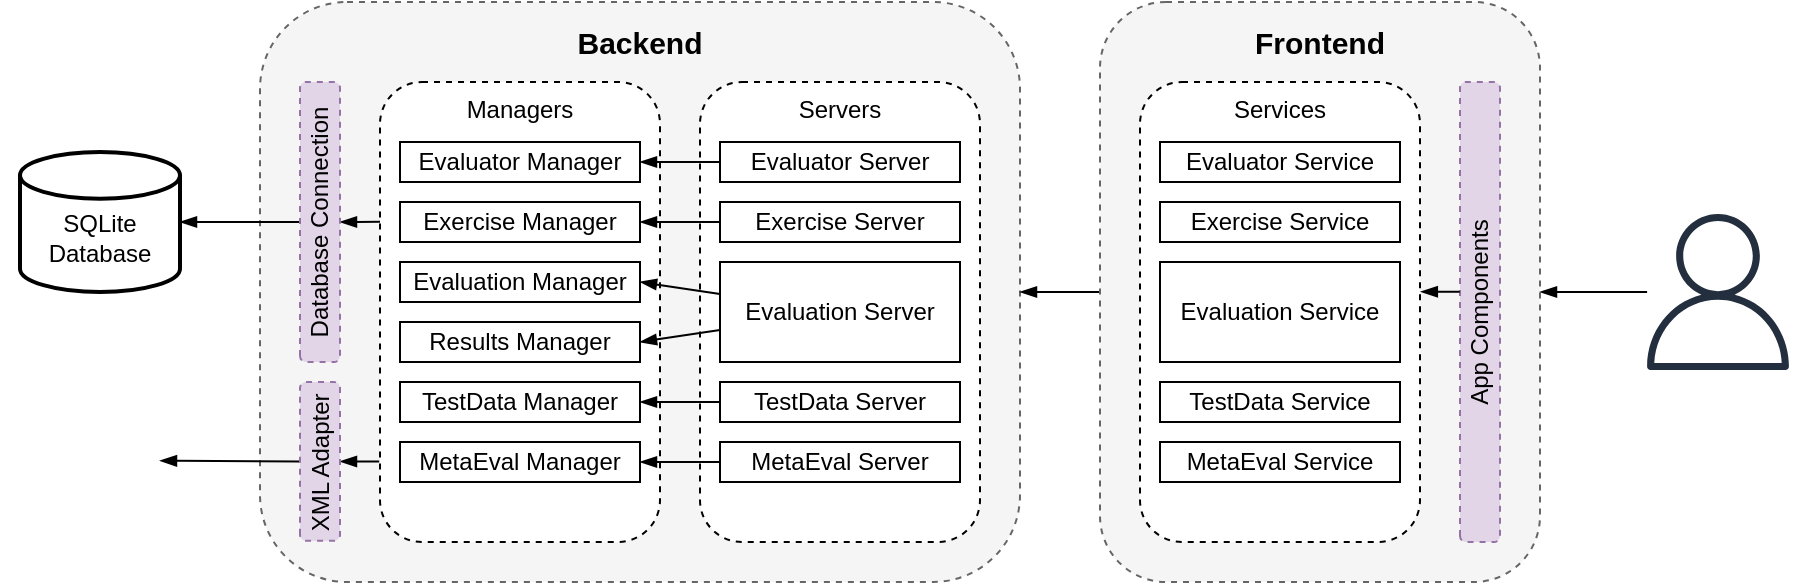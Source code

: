 <mxfile version="14.2.9" type="device"><diagram id="2ES7zAg1y_T-nNykU2OU" name="Page-1"><mxGraphModel dx="1422" dy="745" grid="1" gridSize="10" guides="1" tooltips="1" connect="1" arrows="1" fold="1" page="1" pageScale="1" pageWidth="827" pageHeight="1169" math="0" shadow="0"><root><mxCell id="0"/><mxCell id="1" parent="0"/><mxCell id="Q_NZ2KVqDB0atLy-b-G0-33" value="" style="rounded=1;whiteSpace=wrap;html=1;fillColor=#f5f5f5;strokeColor=#666666;fontColor=#333333;dashed=1;" parent="1" vertex="1"><mxGeometry x="160" y="140" width="380" height="290" as="geometry"/></mxCell><mxCell id="Q_NZ2KVqDB0atLy-b-G0-5" value="SQLite&lt;br&gt;Database" style="strokeWidth=2;html=1;shape=mxgraph.flowchart.database;whiteSpace=wrap;verticalAlign=middle;spacingTop=15;" parent="1" vertex="1"><mxGeometry x="40" y="215" width="80" height="70" as="geometry"/></mxCell><mxCell id="Q_NZ2KVqDB0atLy-b-G0-36" style="rounded=0;orthogonalLoop=1;jettySize=auto;html=1;exitX=0.5;exitY=0;exitDx=0;exitDy=0;entryX=1;entryY=0.5;entryDx=0;entryDy=0;entryPerimeter=0;endArrow=blockThin;endFill=1;" parent="1" source="Q_NZ2KVqDB0atLy-b-G0-7" target="Q_NZ2KVqDB0atLy-b-G0-5" edge="1"><mxGeometry relative="1" as="geometry"/></mxCell><mxCell id="Q_NZ2KVqDB0atLy-b-G0-43" style="edgeStyle=none;rounded=0;orthogonalLoop=1;jettySize=auto;html=1;entryX=0.5;entryY=1;entryDx=0;entryDy=0;endArrow=blockThin;endFill=1;exitX=0.003;exitY=0.304;exitDx=0;exitDy=0;exitPerimeter=0;" parent="1" source="Q_NZ2KVqDB0atLy-b-G0-9" target="Q_NZ2KVqDB0atLy-b-G0-7" edge="1"><mxGeometry relative="1" as="geometry"><mxPoint x="218" y="250" as="sourcePoint"/></mxGeometry></mxCell><mxCell id="Q_NZ2KVqDB0atLy-b-G0-7" value="Database Connection" style="rounded=1;whiteSpace=wrap;html=1;rotation=-90;dashed=1;perimeterSpacing=0;fillColor=#e1d5e7;strokeColor=#9673a6;" parent="1" vertex="1"><mxGeometry x="120" y="240" width="140" height="20" as="geometry"/></mxCell><mxCell id="Q_NZ2KVqDB0atLy-b-G0-9" value="Managers" style="rounded=1;whiteSpace=wrap;html=1;dashed=1;verticalAlign=top;" parent="1" vertex="1"><mxGeometry x="220" y="180" width="140" height="230" as="geometry"/></mxCell><mxCell id="Q_NZ2KVqDB0atLy-b-G0-10" value="Evaluator Manager" style="rounded=0;whiteSpace=wrap;html=1;" parent="1" vertex="1"><mxGeometry x="230" y="210" width="120" height="20" as="geometry"/></mxCell><mxCell id="Q_NZ2KVqDB0atLy-b-G0-11" value="Exercise Manager" style="rounded=0;whiteSpace=wrap;html=1;" parent="1" vertex="1"><mxGeometry x="230" y="240" width="120" height="20" as="geometry"/></mxCell><mxCell id="Q_NZ2KVqDB0atLy-b-G0-12" value="Evaluation Manager" style="rounded=0;whiteSpace=wrap;html=1;" parent="1" vertex="1"><mxGeometry x="230" y="270" width="120" height="20" as="geometry"/></mxCell><mxCell id="Q_NZ2KVqDB0atLy-b-G0-13" value="Results Manager" style="rounded=0;whiteSpace=wrap;html=1;" parent="1" vertex="1"><mxGeometry x="230" y="300" width="120" height="20" as="geometry"/></mxCell><mxCell id="Q_NZ2KVqDB0atLy-b-G0-14" value="TestData Manager" style="rounded=0;whiteSpace=wrap;html=1;" parent="1" vertex="1"><mxGeometry x="230" y="330" width="120" height="20" as="geometry"/></mxCell><mxCell id="Q_NZ2KVqDB0atLy-b-G0-15" value="MetaEval Manager" style="rounded=0;whiteSpace=wrap;html=1;" parent="1" vertex="1"><mxGeometry x="230" y="360" width="120" height="20" as="geometry"/></mxCell><mxCell id="Q_NZ2KVqDB0atLy-b-G0-16" value="Servers" style="rounded=1;whiteSpace=wrap;html=1;dashed=1;verticalAlign=top;" parent="1" vertex="1"><mxGeometry x="380" y="180" width="140" height="230" as="geometry"/></mxCell><mxCell id="Q_NZ2KVqDB0atLy-b-G0-50" style="edgeStyle=none;rounded=0;orthogonalLoop=1;jettySize=auto;html=1;entryX=1;entryY=0.5;entryDx=0;entryDy=0;endArrow=blockThin;endFill=1;" parent="1" source="Q_NZ2KVqDB0atLy-b-G0-17" target="Q_NZ2KVqDB0atLy-b-G0-10" edge="1"><mxGeometry relative="1" as="geometry"/></mxCell><mxCell id="Q_NZ2KVqDB0atLy-b-G0-17" value="Evaluator Server" style="rounded=0;whiteSpace=wrap;html=1;" parent="1" vertex="1"><mxGeometry x="390" y="210" width="120" height="20" as="geometry"/></mxCell><mxCell id="Q_NZ2KVqDB0atLy-b-G0-49" style="edgeStyle=none;rounded=0;orthogonalLoop=1;jettySize=auto;html=1;entryX=1;entryY=0.5;entryDx=0;entryDy=0;endArrow=blockThin;endFill=1;" parent="1" source="Q_NZ2KVqDB0atLy-b-G0-18" target="Q_NZ2KVqDB0atLy-b-G0-11" edge="1"><mxGeometry relative="1" as="geometry"/></mxCell><mxCell id="Q_NZ2KVqDB0atLy-b-G0-18" value="Exercise Server" style="rounded=0;whiteSpace=wrap;html=1;" parent="1" vertex="1"><mxGeometry x="390" y="240" width="120" height="20" as="geometry"/></mxCell><mxCell id="Q_NZ2KVqDB0atLy-b-G0-47" style="edgeStyle=none;rounded=0;orthogonalLoop=1;jettySize=auto;html=1;entryX=1;entryY=0.5;entryDx=0;entryDy=0;endArrow=blockThin;endFill=1;" parent="1" source="Q_NZ2KVqDB0atLy-b-G0-19" target="Q_NZ2KVqDB0atLy-b-G0-12" edge="1"><mxGeometry relative="1" as="geometry"/></mxCell><mxCell id="Q_NZ2KVqDB0atLy-b-G0-48" style="edgeStyle=none;rounded=0;orthogonalLoop=1;jettySize=auto;html=1;entryX=1;entryY=0.5;entryDx=0;entryDy=0;endArrow=blockThin;endFill=1;" parent="1" source="Q_NZ2KVqDB0atLy-b-G0-19" target="Q_NZ2KVqDB0atLy-b-G0-13" edge="1"><mxGeometry relative="1" as="geometry"/></mxCell><mxCell id="Q_NZ2KVqDB0atLy-b-G0-19" value="Evaluation Server" style="rounded=0;whiteSpace=wrap;html=1;" parent="1" vertex="1"><mxGeometry x="390" y="270" width="120" height="50" as="geometry"/></mxCell><mxCell id="Q_NZ2KVqDB0atLy-b-G0-51" style="edgeStyle=none;rounded=0;orthogonalLoop=1;jettySize=auto;html=1;entryX=1;entryY=0.5;entryDx=0;entryDy=0;endArrow=blockThin;endFill=1;" parent="1" source="Q_NZ2KVqDB0atLy-b-G0-20" target="Q_NZ2KVqDB0atLy-b-G0-14" edge="1"><mxGeometry relative="1" as="geometry"/></mxCell><mxCell id="Q_NZ2KVqDB0atLy-b-G0-20" value="TestData Server" style="rounded=0;whiteSpace=wrap;html=1;" parent="1" vertex="1"><mxGeometry x="390" y="330" width="120" height="20" as="geometry"/></mxCell><mxCell id="Q_NZ2KVqDB0atLy-b-G0-52" style="edgeStyle=none;rounded=0;orthogonalLoop=1;jettySize=auto;html=1;entryX=1;entryY=0.5;entryDx=0;entryDy=0;endArrow=blockThin;endFill=1;" parent="1" source="Q_NZ2KVqDB0atLy-b-G0-21" target="Q_NZ2KVqDB0atLy-b-G0-15" edge="1"><mxGeometry relative="1" as="geometry"/></mxCell><mxCell id="Q_NZ2KVqDB0atLy-b-G0-21" value="MetaEval Server" style="rounded=0;whiteSpace=wrap;html=1;" parent="1" vertex="1"><mxGeometry x="390" y="360" width="120" height="20" as="geometry"/></mxCell><mxCell id="Q_NZ2KVqDB0atLy-b-G0-53" style="edgeStyle=none;rounded=0;orthogonalLoop=1;jettySize=auto;html=1;exitX=0;exitY=0.5;exitDx=0;exitDy=0;entryX=1;entryY=0.5;entryDx=0;entryDy=0;endArrow=blockThin;endFill=1;" parent="1" source="Q_NZ2KVqDB0atLy-b-G0-22" target="Q_NZ2KVqDB0atLy-b-G0-33" edge="1"><mxGeometry relative="1" as="geometry"/></mxCell><mxCell id="Q_NZ2KVqDB0atLy-b-G0-22" value="" style="rounded=1;whiteSpace=wrap;html=1;fillColor=#f5f5f5;strokeColor=#666666;fontColor=#333333;dashed=1;" parent="1" vertex="1"><mxGeometry x="580" y="140" width="220" height="290" as="geometry"/></mxCell><mxCell id="Q_NZ2KVqDB0atLy-b-G0-23" value="Services" style="rounded=1;whiteSpace=wrap;html=1;dashed=1;verticalAlign=top;" parent="1" vertex="1"><mxGeometry x="600" y="180" width="140" height="230" as="geometry"/></mxCell><mxCell id="Q_NZ2KVqDB0atLy-b-G0-24" value="App Components" style="rounded=1;whiteSpace=wrap;html=1;rotation=-90;dashed=1;perimeterSpacing=0;fillColor=#e1d5e7;strokeColor=#9673a6;" parent="1" vertex="1"><mxGeometry x="655" y="285" width="230" height="20" as="geometry"/></mxCell><mxCell id="Q_NZ2KVqDB0atLy-b-G0-25" value="Evaluator Service" style="rounded=0;whiteSpace=wrap;html=1;" parent="1" vertex="1"><mxGeometry x="610" y="210" width="120" height="20" as="geometry"/></mxCell><mxCell id="Q_NZ2KVqDB0atLy-b-G0-26" value="Exercise Service" style="rounded=0;whiteSpace=wrap;html=1;" parent="1" vertex="1"><mxGeometry x="610" y="240" width="120" height="20" as="geometry"/></mxCell><mxCell id="Q_NZ2KVqDB0atLy-b-G0-27" value="Evaluation Service" style="rounded=0;whiteSpace=wrap;html=1;" parent="1" vertex="1"><mxGeometry x="610" y="270" width="120" height="50" as="geometry"/></mxCell><mxCell id="Q_NZ2KVqDB0atLy-b-G0-28" value="TestData Service" style="rounded=0;whiteSpace=wrap;html=1;" parent="1" vertex="1"><mxGeometry x="610" y="330" width="120" height="20" as="geometry"/></mxCell><mxCell id="Q_NZ2KVqDB0atLy-b-G0-29" value="MetaEval Service" style="rounded=0;whiteSpace=wrap;html=1;" parent="1" vertex="1"><mxGeometry x="610" y="360" width="120" height="20" as="geometry"/></mxCell><mxCell id="Q_NZ2KVqDB0atLy-b-G0-31" value="" style="shape=image;html=1;verticalAlign=top;verticalLabelPosition=bottom;labelBackgroundColor=#ffffff;imageAspect=0;aspect=fixed;image=https://cdn3.iconfinder.com/data/icons/lexter-flat-colorfull-file-formats/56/xml-128.png;rounded=1;" parent="1" vertex="1"><mxGeometry x="30" y="310" width="100" height="100" as="geometry"/></mxCell><mxCell id="Q_NZ2KVqDB0atLy-b-G0-37" style="edgeStyle=none;rounded=0;orthogonalLoop=1;jettySize=auto;html=1;exitX=0.5;exitY=0;exitDx=0;exitDy=0;entryX=0.8;entryY=0.594;entryDx=0;entryDy=0;entryPerimeter=0;endArrow=blockThin;endFill=1;" parent="1" source="Q_NZ2KVqDB0atLy-b-G0-32" target="Q_NZ2KVqDB0atLy-b-G0-31" edge="1"><mxGeometry relative="1" as="geometry"/></mxCell><mxCell id="Q_NZ2KVqDB0atLy-b-G0-44" style="edgeStyle=none;rounded=0;orthogonalLoop=1;jettySize=auto;html=1;exitX=-0.003;exitY=0.825;exitDx=0;exitDy=0;entryX=0.5;entryY=1;entryDx=0;entryDy=0;endArrow=blockThin;endFill=1;exitPerimeter=0;" parent="1" source="Q_NZ2KVqDB0atLy-b-G0-9" target="Q_NZ2KVqDB0atLy-b-G0-32" edge="1"><mxGeometry relative="1" as="geometry"/></mxCell><mxCell id="Q_NZ2KVqDB0atLy-b-G0-32" value="XML Adapter" style="rounded=1;whiteSpace=wrap;html=1;rotation=-90;dashed=1;perimeterSpacing=0;fillColor=#e1d5e7;strokeColor=#9673a6;" parent="1" vertex="1"><mxGeometry x="150.31" y="359.7" width="79.38" height="20" as="geometry"/></mxCell><mxCell id="Q_NZ2KVqDB0atLy-b-G0-34" value="&lt;font style=&quot;font-size: 15px&quot;&gt;&lt;b&gt;Backend&lt;/b&gt;&lt;/font&gt;" style="text;html=1;strokeColor=none;fillColor=none;align=center;verticalAlign=middle;whiteSpace=wrap;rounded=0;" parent="1" vertex="1"><mxGeometry x="180" y="150" width="340" height="20" as="geometry"/></mxCell><mxCell id="Q_NZ2KVqDB0atLy-b-G0-35" value="&lt;span style=&quot;font-size: 15px&quot;&gt;&lt;b&gt;Frontend&lt;/b&gt;&lt;/span&gt;" style="text;html=1;strokeColor=none;fillColor=none;align=center;verticalAlign=middle;whiteSpace=wrap;rounded=0;" parent="1" vertex="1"><mxGeometry x="600" y="150" width="180" height="20" as="geometry"/></mxCell><mxCell id="Q_NZ2KVqDB0atLy-b-G0-58" style="edgeStyle=none;rounded=0;orthogonalLoop=1;jettySize=auto;html=1;entryX=1;entryY=0.5;entryDx=0;entryDy=0;endArrow=blockThin;endFill=1;" parent="1" source="Q_NZ2KVqDB0atLy-b-G0-54" target="Q_NZ2KVqDB0atLy-b-G0-22" edge="1"><mxGeometry relative="1" as="geometry"/></mxCell><mxCell id="Q_NZ2KVqDB0atLy-b-G0-54" value="" style="outlineConnect=0;fontColor=#232F3E;gradientColor=none;fillColor=#232F3E;strokeColor=none;dashed=0;verticalLabelPosition=bottom;verticalAlign=top;align=center;html=1;fontSize=12;fontStyle=0;aspect=fixed;pointerEvents=1;shape=mxgraph.aws4.user;rounded=1;" parent="1" vertex="1"><mxGeometry x="850" y="246" width="78" height="78" as="geometry"/></mxCell><mxCell id="Q_NZ2KVqDB0atLy-b-G0-65" value="" style="endArrow=blockThin;html=1;exitX=0.544;exitY=-0.006;exitDx=0;exitDy=0;entryX=1.003;entryY=0.456;entryDx=0;entryDy=0;entryPerimeter=0;exitPerimeter=0;endFill=1;" parent="1" source="Q_NZ2KVqDB0atLy-b-G0-24" target="Q_NZ2KVqDB0atLy-b-G0-23" edge="1"><mxGeometry width="50" height="50" relative="1" as="geometry"><mxPoint x="710" y="330" as="sourcePoint"/><mxPoint x="760" y="280" as="targetPoint"/></mxGeometry></mxCell></root></mxGraphModel></diagram></mxfile>